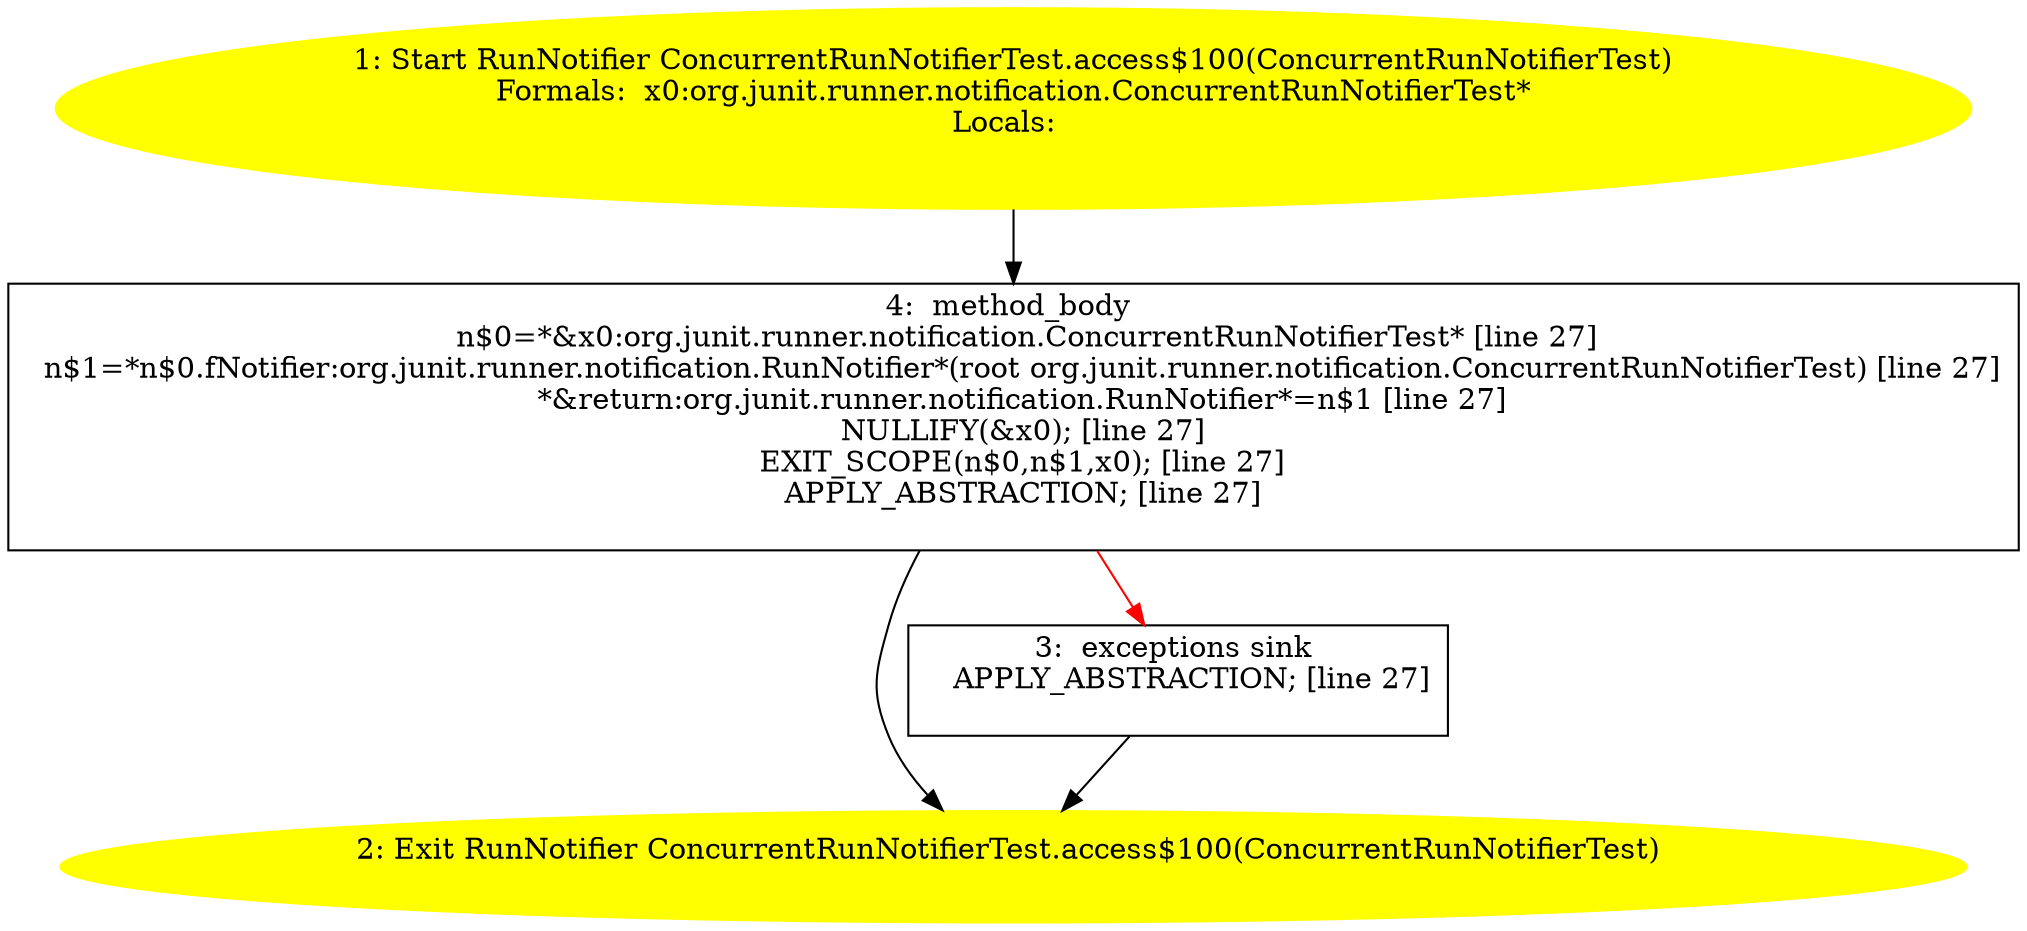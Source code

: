 /* @generated */
digraph cfg {
"org.junit.runner.notification.ConcurrentRunNotifierTest.access$100(org.junit.runner.notification.Con.a93be7ab480625fae7e2f5240279ffca_1" [label="1: Start RunNotifier ConcurrentRunNotifierTest.access$100(ConcurrentRunNotifierTest)\nFormals:  x0:org.junit.runner.notification.ConcurrentRunNotifierTest*\nLocals:  \n  " color=yellow style=filled]
	

	 "org.junit.runner.notification.ConcurrentRunNotifierTest.access$100(org.junit.runner.notification.Con.a93be7ab480625fae7e2f5240279ffca_1" -> "org.junit.runner.notification.ConcurrentRunNotifierTest.access$100(org.junit.runner.notification.Con.a93be7ab480625fae7e2f5240279ffca_4" ;
"org.junit.runner.notification.ConcurrentRunNotifierTest.access$100(org.junit.runner.notification.Con.a93be7ab480625fae7e2f5240279ffca_2" [label="2: Exit RunNotifier ConcurrentRunNotifierTest.access$100(ConcurrentRunNotifierTest) \n  " color=yellow style=filled]
	

"org.junit.runner.notification.ConcurrentRunNotifierTest.access$100(org.junit.runner.notification.Con.a93be7ab480625fae7e2f5240279ffca_3" [label="3:  exceptions sink \n   APPLY_ABSTRACTION; [line 27]\n " shape="box"]
	

	 "org.junit.runner.notification.ConcurrentRunNotifierTest.access$100(org.junit.runner.notification.Con.a93be7ab480625fae7e2f5240279ffca_3" -> "org.junit.runner.notification.ConcurrentRunNotifierTest.access$100(org.junit.runner.notification.Con.a93be7ab480625fae7e2f5240279ffca_2" ;
"org.junit.runner.notification.ConcurrentRunNotifierTest.access$100(org.junit.runner.notification.Con.a93be7ab480625fae7e2f5240279ffca_4" [label="4:  method_body \n   n$0=*&x0:org.junit.runner.notification.ConcurrentRunNotifierTest* [line 27]\n  n$1=*n$0.fNotifier:org.junit.runner.notification.RunNotifier*(root org.junit.runner.notification.ConcurrentRunNotifierTest) [line 27]\n  *&return:org.junit.runner.notification.RunNotifier*=n$1 [line 27]\n  NULLIFY(&x0); [line 27]\n  EXIT_SCOPE(n$0,n$1,x0); [line 27]\n  APPLY_ABSTRACTION; [line 27]\n " shape="box"]
	

	 "org.junit.runner.notification.ConcurrentRunNotifierTest.access$100(org.junit.runner.notification.Con.a93be7ab480625fae7e2f5240279ffca_4" -> "org.junit.runner.notification.ConcurrentRunNotifierTest.access$100(org.junit.runner.notification.Con.a93be7ab480625fae7e2f5240279ffca_2" ;
	 "org.junit.runner.notification.ConcurrentRunNotifierTest.access$100(org.junit.runner.notification.Con.a93be7ab480625fae7e2f5240279ffca_4" -> "org.junit.runner.notification.ConcurrentRunNotifierTest.access$100(org.junit.runner.notification.Con.a93be7ab480625fae7e2f5240279ffca_3" [color="red" ];
}
